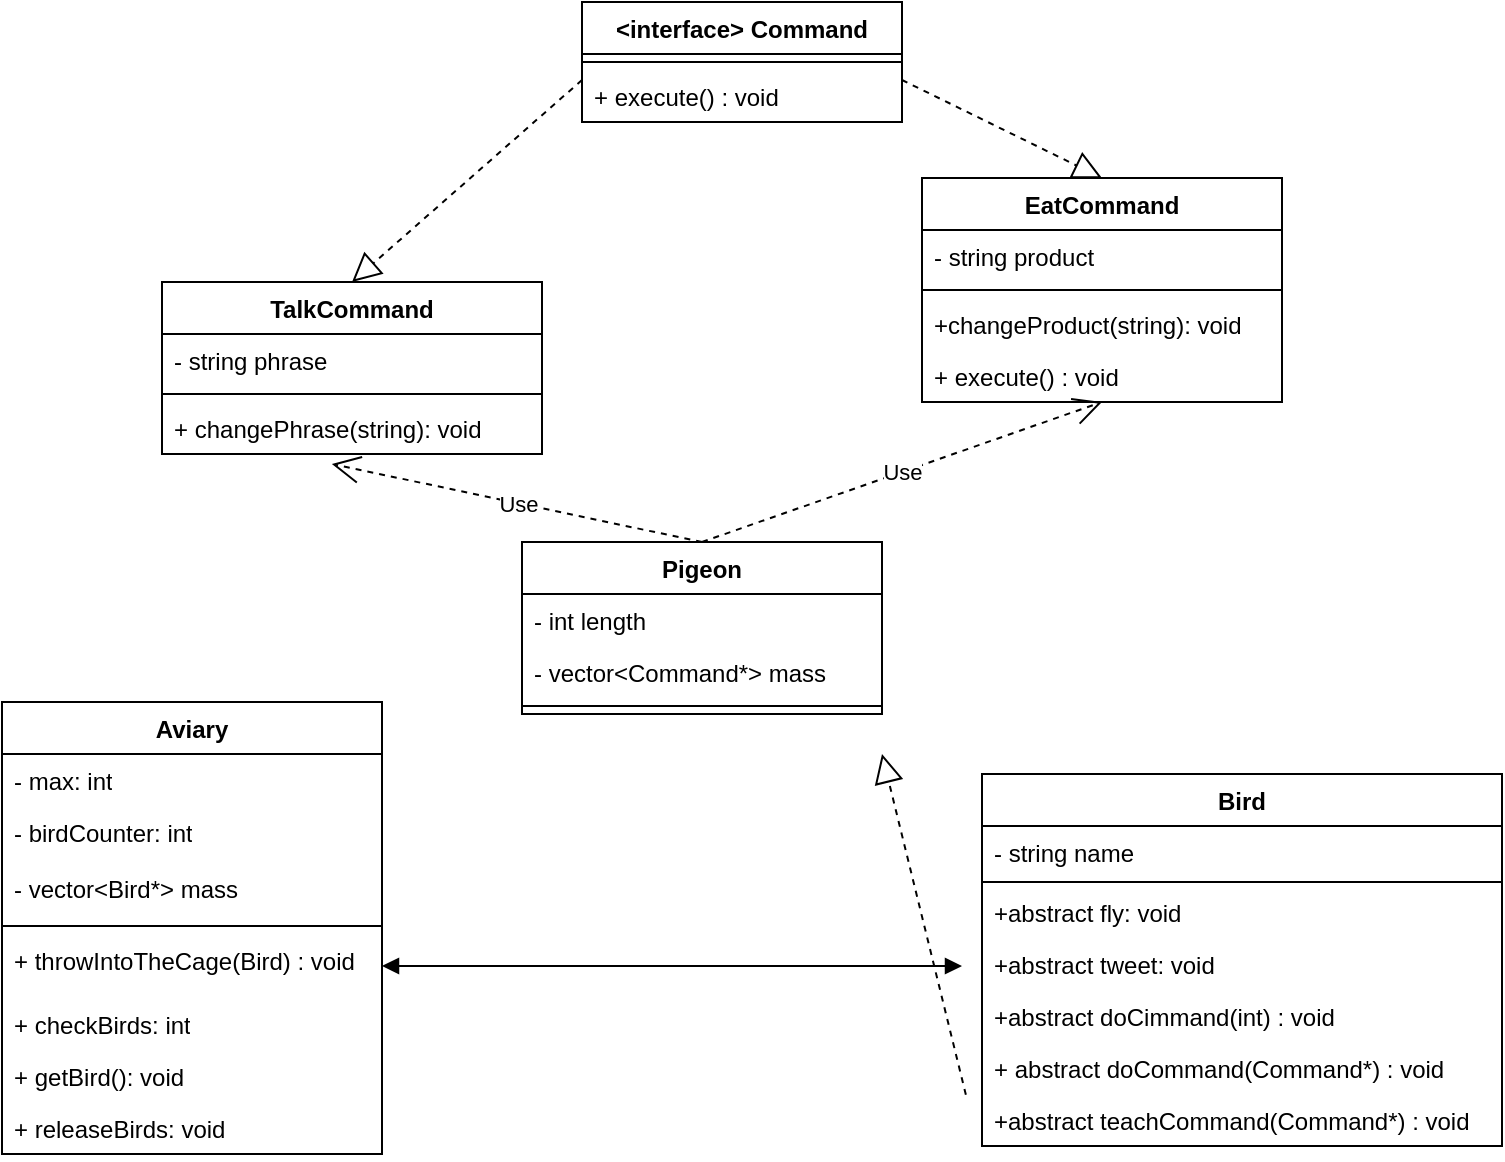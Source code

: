 <mxfile version="22.1.18" type="device">
  <diagram id="C5RBs43oDa-KdzZeNtuy" name="Page-1">
    <mxGraphModel dx="1167" dy="1787" grid="1" gridSize="10" guides="1" tooltips="1" connect="1" arrows="1" fold="1" page="1" pageScale="1" pageWidth="827" pageHeight="1169" math="0" shadow="0">
      <root>
        <mxCell id="WIyWlLk6GJQsqaUBKTNV-0" />
        <mxCell id="WIyWlLk6GJQsqaUBKTNV-1" parent="WIyWlLk6GJQsqaUBKTNV-0" />
        <mxCell id="uhzNpv3-JL6pXH79rHXt-29" value="Bird" style="swimlane;fontStyle=1;align=center;verticalAlign=top;childLayout=stackLayout;horizontal=1;startSize=26;horizontalStack=0;resizeParent=1;resizeParentMax=0;resizeLast=0;collapsible=1;marginBottom=0;whiteSpace=wrap;html=1;" parent="WIyWlLk6GJQsqaUBKTNV-1" vertex="1">
          <mxGeometry x="650" y="216" width="260" height="186" as="geometry" />
        </mxCell>
        <mxCell id="sF-ROVwDGq699BUxOLaI-40" value="- string name" style="text;strokeColor=none;fillColor=none;align=left;verticalAlign=top;spacingLeft=4;spacingRight=4;overflow=hidden;rotatable=0;points=[[0,0.5],[1,0.5]];portConstraint=eastwest;whiteSpace=wrap;html=1;" vertex="1" parent="uhzNpv3-JL6pXH79rHXt-29">
          <mxGeometry y="26" width="260" height="26" as="geometry" />
        </mxCell>
        <mxCell id="uhzNpv3-JL6pXH79rHXt-31" value="" style="line;strokeWidth=1;fillColor=none;align=left;verticalAlign=middle;spacingTop=-1;spacingLeft=3;spacingRight=3;rotatable=0;labelPosition=right;points=[];portConstraint=eastwest;strokeColor=inherit;" parent="uhzNpv3-JL6pXH79rHXt-29" vertex="1">
          <mxGeometry y="52" width="260" height="4" as="geometry" />
        </mxCell>
        <mxCell id="uhzNpv3-JL6pXH79rHXt-73" value="+abstract&amp;nbsp;fly: void" style="text;strokeColor=none;fillColor=none;align=left;verticalAlign=top;spacingLeft=4;spacingRight=4;overflow=hidden;rotatable=0;points=[[0,0.5],[1,0.5]];portConstraint=eastwest;whiteSpace=wrap;html=1;" parent="uhzNpv3-JL6pXH79rHXt-29" vertex="1">
          <mxGeometry y="56" width="260" height="26" as="geometry" />
        </mxCell>
        <mxCell id="sF-ROVwDGq699BUxOLaI-41" value="+abstract tweet: void" style="text;strokeColor=none;fillColor=none;align=left;verticalAlign=top;spacingLeft=4;spacingRight=4;overflow=hidden;rotatable=0;points=[[0,0.5],[1,0.5]];portConstraint=eastwest;whiteSpace=wrap;html=1;" vertex="1" parent="uhzNpv3-JL6pXH79rHXt-29">
          <mxGeometry y="82" width="260" height="26" as="geometry" />
        </mxCell>
        <mxCell id="sF-ROVwDGq699BUxOLaI-42" value="+abstract doCimmand(int) : void" style="text;strokeColor=none;fillColor=none;align=left;verticalAlign=top;spacingLeft=4;spacingRight=4;overflow=hidden;rotatable=0;points=[[0,0.5],[1,0.5]];portConstraint=eastwest;whiteSpace=wrap;html=1;" vertex="1" parent="uhzNpv3-JL6pXH79rHXt-29">
          <mxGeometry y="108" width="260" height="26" as="geometry" />
        </mxCell>
        <mxCell id="sF-ROVwDGq699BUxOLaI-43" value="+ abstract doCommand(Command*) : void" style="text;strokeColor=none;fillColor=none;align=left;verticalAlign=top;spacingLeft=4;spacingRight=4;overflow=hidden;rotatable=0;points=[[0,0.5],[1,0.5]];portConstraint=eastwest;whiteSpace=wrap;html=1;" vertex="1" parent="uhzNpv3-JL6pXH79rHXt-29">
          <mxGeometry y="134" width="260" height="26" as="geometry" />
        </mxCell>
        <mxCell id="uhzNpv3-JL6pXH79rHXt-32" value="+abstract&amp;nbsp;teachCommand(Command*) : void" style="text;strokeColor=none;fillColor=none;align=left;verticalAlign=top;spacingLeft=4;spacingRight=4;overflow=hidden;rotatable=0;points=[[0,0.5],[1,0.5]];portConstraint=eastwest;whiteSpace=wrap;html=1;" parent="uhzNpv3-JL6pXH79rHXt-29" vertex="1">
          <mxGeometry y="160" width="260" height="26" as="geometry" />
        </mxCell>
        <mxCell id="uhzNpv3-JL6pXH79rHXt-46" value="Aviary" style="swimlane;fontStyle=1;align=center;verticalAlign=top;childLayout=stackLayout;horizontal=1;startSize=26;horizontalStack=0;resizeParent=1;resizeParentMax=0;resizeLast=0;collapsible=1;marginBottom=0;whiteSpace=wrap;html=1;" parent="WIyWlLk6GJQsqaUBKTNV-1" vertex="1">
          <mxGeometry x="160" y="180" width="190" height="226" as="geometry" />
        </mxCell>
        <mxCell id="uhzNpv3-JL6pXH79rHXt-50" value="- max: int" style="text;strokeColor=none;fillColor=none;align=left;verticalAlign=top;spacingLeft=4;spacingRight=4;overflow=hidden;rotatable=0;points=[[0,0.5],[1,0.5]];portConstraint=eastwest;whiteSpace=wrap;html=1;" parent="uhzNpv3-JL6pXH79rHXt-46" vertex="1">
          <mxGeometry y="26" width="190" height="26" as="geometry" />
        </mxCell>
        <mxCell id="uhzNpv3-JL6pXH79rHXt-52" value="- birdCounter: int" style="text;strokeColor=none;fillColor=none;align=left;verticalAlign=top;spacingLeft=4;spacingRight=4;overflow=hidden;rotatable=0;points=[[0,0.5],[1,0.5]];portConstraint=eastwest;whiteSpace=wrap;html=1;" parent="uhzNpv3-JL6pXH79rHXt-46" vertex="1">
          <mxGeometry y="52" width="190" height="28" as="geometry" />
        </mxCell>
        <mxCell id="sF-ROVwDGq699BUxOLaI-46" value="-&amp;nbsp;vector&amp;lt;Bird*&amp;gt; mass" style="text;strokeColor=none;fillColor=none;align=left;verticalAlign=top;spacingLeft=4;spacingRight=4;overflow=hidden;rotatable=0;points=[[0,0.5],[1,0.5]];portConstraint=eastwest;whiteSpace=wrap;html=1;" vertex="1" parent="uhzNpv3-JL6pXH79rHXt-46">
          <mxGeometry y="80" width="190" height="28" as="geometry" />
        </mxCell>
        <mxCell id="uhzNpv3-JL6pXH79rHXt-48" value="" style="line;strokeWidth=1;fillColor=none;align=left;verticalAlign=middle;spacingTop=-1;spacingLeft=3;spacingRight=3;rotatable=0;labelPosition=right;points=[];portConstraint=eastwest;strokeColor=inherit;" parent="uhzNpv3-JL6pXH79rHXt-46" vertex="1">
          <mxGeometry y="108" width="190" height="8" as="geometry" />
        </mxCell>
        <mxCell id="uhzNpv3-JL6pXH79rHXt-74" value="+&amp;nbsp;throwIntoTheСage(Bird) : void" style="text;strokeColor=none;fillColor=none;align=left;verticalAlign=top;spacingLeft=4;spacingRight=4;overflow=hidden;rotatable=0;points=[[0,0.5],[1,0.5]];portConstraint=eastwest;whiteSpace=wrap;html=1;" parent="uhzNpv3-JL6pXH79rHXt-46" vertex="1">
          <mxGeometry y="116" width="190" height="32" as="geometry" />
        </mxCell>
        <mxCell id="sF-ROVwDGq699BUxOLaI-32" value="+ checkBirds: int" style="text;strokeColor=none;fillColor=none;align=left;verticalAlign=top;spacingLeft=4;spacingRight=4;overflow=hidden;rotatable=0;points=[[0,0.5],[1,0.5]];portConstraint=eastwest;whiteSpace=wrap;html=1;" vertex="1" parent="uhzNpv3-JL6pXH79rHXt-46">
          <mxGeometry y="148" width="190" height="26" as="geometry" />
        </mxCell>
        <mxCell id="uhzNpv3-JL6pXH79rHXt-49" value="+ getBird(): void" style="text;strokeColor=none;fillColor=none;align=left;verticalAlign=top;spacingLeft=4;spacingRight=4;overflow=hidden;rotatable=0;points=[[0,0.5],[1,0.5]];portConstraint=eastwest;whiteSpace=wrap;html=1;" parent="uhzNpv3-JL6pXH79rHXt-46" vertex="1">
          <mxGeometry y="174" width="190" height="26" as="geometry" />
        </mxCell>
        <mxCell id="uhzNpv3-JL6pXH79rHXt-53" value="+&amp;nbsp;releaseBirds: void" style="text;strokeColor=none;fillColor=none;align=left;verticalAlign=top;spacingLeft=4;spacingRight=4;overflow=hidden;rotatable=0;points=[[0,0.5],[1,0.5]];portConstraint=eastwest;whiteSpace=wrap;html=1;" parent="uhzNpv3-JL6pXH79rHXt-46" vertex="1">
          <mxGeometry y="200" width="190" height="26" as="geometry" />
        </mxCell>
        <mxCell id="uhzNpv3-JL6pXH79rHXt-54" value="Pigeon" style="swimlane;fontStyle=1;align=center;verticalAlign=top;childLayout=stackLayout;horizontal=1;startSize=26;horizontalStack=0;resizeParent=1;resizeParentMax=0;resizeLast=0;collapsible=1;marginBottom=0;whiteSpace=wrap;html=1;" parent="WIyWlLk6GJQsqaUBKTNV-1" vertex="1">
          <mxGeometry x="420" y="100" width="180" height="86" as="geometry" />
        </mxCell>
        <mxCell id="sF-ROVwDGq699BUxOLaI-44" value="- int length" style="text;strokeColor=none;fillColor=none;align=left;verticalAlign=top;spacingLeft=4;spacingRight=4;overflow=hidden;rotatable=0;points=[[0,0.5],[1,0.5]];portConstraint=eastwest;whiteSpace=wrap;html=1;" vertex="1" parent="uhzNpv3-JL6pXH79rHXt-54">
          <mxGeometry y="26" width="180" height="26" as="geometry" />
        </mxCell>
        <mxCell id="sF-ROVwDGq699BUxOLaI-45" value="-&amp;nbsp;vector&amp;lt;Command*&amp;gt; mass" style="text;strokeColor=none;fillColor=none;align=left;verticalAlign=top;spacingLeft=4;spacingRight=4;overflow=hidden;rotatable=0;points=[[0,0.5],[1,0.5]];portConstraint=eastwest;whiteSpace=wrap;html=1;" vertex="1" parent="uhzNpv3-JL6pXH79rHXt-54">
          <mxGeometry y="52" width="180" height="26" as="geometry" />
        </mxCell>
        <mxCell id="uhzNpv3-JL6pXH79rHXt-56" value="" style="line;strokeWidth=1;fillColor=none;align=left;verticalAlign=middle;spacingTop=-1;spacingLeft=3;spacingRight=3;rotatable=0;labelPosition=right;points=[];portConstraint=eastwest;strokeColor=inherit;" parent="uhzNpv3-JL6pXH79rHXt-54" vertex="1">
          <mxGeometry y="78" width="180" height="8" as="geometry" />
        </mxCell>
        <mxCell id="sF-ROVwDGq699BUxOLaI-15" value="&amp;lt;interface&amp;gt; Command" style="swimlane;fontStyle=1;align=center;verticalAlign=top;childLayout=stackLayout;horizontal=1;startSize=26;horizontalStack=0;resizeParent=1;resizeParentMax=0;resizeLast=0;collapsible=1;marginBottom=0;whiteSpace=wrap;html=1;" vertex="1" parent="WIyWlLk6GJQsqaUBKTNV-1">
          <mxGeometry x="450" y="-170" width="160" height="60" as="geometry" />
        </mxCell>
        <mxCell id="sF-ROVwDGq699BUxOLaI-17" value="" style="line;strokeWidth=1;fillColor=none;align=left;verticalAlign=middle;spacingTop=-1;spacingLeft=3;spacingRight=3;rotatable=0;labelPosition=right;points=[];portConstraint=eastwest;strokeColor=inherit;" vertex="1" parent="sF-ROVwDGq699BUxOLaI-15">
          <mxGeometry y="26" width="160" height="8" as="geometry" />
        </mxCell>
        <mxCell id="sF-ROVwDGq699BUxOLaI-18" value="+ execute() : void" style="text;strokeColor=none;fillColor=none;align=left;verticalAlign=top;spacingLeft=4;spacingRight=4;overflow=hidden;rotatable=0;points=[[0,0.5],[1,0.5]];portConstraint=eastwest;whiteSpace=wrap;html=1;" vertex="1" parent="sF-ROVwDGq699BUxOLaI-15">
          <mxGeometry y="34" width="160" height="26" as="geometry" />
        </mxCell>
        <mxCell id="sF-ROVwDGq699BUxOLaI-19" value="TalkCommand" style="swimlane;fontStyle=1;align=center;verticalAlign=top;childLayout=stackLayout;horizontal=1;startSize=26;horizontalStack=0;resizeParent=1;resizeParentMax=0;resizeLast=0;collapsible=1;marginBottom=0;whiteSpace=wrap;html=1;" vertex="1" parent="WIyWlLk6GJQsqaUBKTNV-1">
          <mxGeometry x="240" y="-30" width="190" height="86" as="geometry" />
        </mxCell>
        <mxCell id="sF-ROVwDGq699BUxOLaI-20" value="- string phrase" style="text;strokeColor=none;fillColor=none;align=left;verticalAlign=top;spacingLeft=4;spacingRight=4;overflow=hidden;rotatable=0;points=[[0,0.5],[1,0.5]];portConstraint=eastwest;whiteSpace=wrap;html=1;" vertex="1" parent="sF-ROVwDGq699BUxOLaI-19">
          <mxGeometry y="26" width="190" height="26" as="geometry" />
        </mxCell>
        <mxCell id="sF-ROVwDGq699BUxOLaI-21" value="" style="line;strokeWidth=1;fillColor=none;align=left;verticalAlign=middle;spacingTop=-1;spacingLeft=3;spacingRight=3;rotatable=0;labelPosition=right;points=[];portConstraint=eastwest;strokeColor=inherit;" vertex="1" parent="sF-ROVwDGq699BUxOLaI-19">
          <mxGeometry y="52" width="190" height="8" as="geometry" />
        </mxCell>
        <mxCell id="sF-ROVwDGq699BUxOLaI-22" value="+&amp;nbsp;changePhrase(string): void" style="text;strokeColor=none;fillColor=none;align=left;verticalAlign=top;spacingLeft=4;spacingRight=4;overflow=hidden;rotatable=0;points=[[0,0.5],[1,0.5]];portConstraint=eastwest;whiteSpace=wrap;html=1;" vertex="1" parent="sF-ROVwDGq699BUxOLaI-19">
          <mxGeometry y="60" width="190" height="26" as="geometry" />
        </mxCell>
        <mxCell id="sF-ROVwDGq699BUxOLaI-23" value="EatCommand" style="swimlane;fontStyle=1;align=center;verticalAlign=top;childLayout=stackLayout;horizontal=1;startSize=26;horizontalStack=0;resizeParent=1;resizeParentMax=0;resizeLast=0;collapsible=1;marginBottom=0;whiteSpace=wrap;html=1;" vertex="1" parent="WIyWlLk6GJQsqaUBKTNV-1">
          <mxGeometry x="620" y="-82" width="180" height="112" as="geometry" />
        </mxCell>
        <mxCell id="sF-ROVwDGq699BUxOLaI-37" value="- string product&amp;nbsp;" style="text;strokeColor=none;fillColor=none;align=left;verticalAlign=top;spacingLeft=4;spacingRight=4;overflow=hidden;rotatable=0;points=[[0,0.5],[1,0.5]];portConstraint=eastwest;whiteSpace=wrap;html=1;" vertex="1" parent="sF-ROVwDGq699BUxOLaI-23">
          <mxGeometry y="26" width="180" height="26" as="geometry" />
        </mxCell>
        <mxCell id="sF-ROVwDGq699BUxOLaI-25" value="" style="line;strokeWidth=1;fillColor=none;align=left;verticalAlign=middle;spacingTop=-1;spacingLeft=3;spacingRight=3;rotatable=0;labelPosition=right;points=[];portConstraint=eastwest;strokeColor=inherit;" vertex="1" parent="sF-ROVwDGq699BUxOLaI-23">
          <mxGeometry y="52" width="180" height="8" as="geometry" />
        </mxCell>
        <mxCell id="sF-ROVwDGq699BUxOLaI-36" value="+changeProduct(string): void" style="text;strokeColor=none;fillColor=none;align=left;verticalAlign=top;spacingLeft=4;spacingRight=4;overflow=hidden;rotatable=0;points=[[0,0.5],[1,0.5]];portConstraint=eastwest;whiteSpace=wrap;html=1;" vertex="1" parent="sF-ROVwDGq699BUxOLaI-23">
          <mxGeometry y="60" width="180" height="26" as="geometry" />
        </mxCell>
        <mxCell id="sF-ROVwDGq699BUxOLaI-38" value="+ execute() : void" style="text;strokeColor=none;fillColor=none;align=left;verticalAlign=top;spacingLeft=4;spacingRight=4;overflow=hidden;rotatable=0;points=[[0,0.5],[1,0.5]];portConstraint=eastwest;whiteSpace=wrap;html=1;" vertex="1" parent="sF-ROVwDGq699BUxOLaI-23">
          <mxGeometry y="86" width="180" height="26" as="geometry" />
        </mxCell>
        <mxCell id="sF-ROVwDGq699BUxOLaI-28" value="" style="endArrow=block;dashed=1;endFill=0;endSize=12;html=1;rounded=0;entryX=0.5;entryY=0;entryDx=0;entryDy=0;exitX=0;exitY=0.5;exitDx=0;exitDy=0;" edge="1" parent="WIyWlLk6GJQsqaUBKTNV-1" target="sF-ROVwDGq699BUxOLaI-19">
          <mxGeometry width="160" relative="1" as="geometry">
            <mxPoint x="450" y="-131" as="sourcePoint" />
            <mxPoint x="500" y="-130" as="targetPoint" />
          </mxGeometry>
        </mxCell>
        <mxCell id="sF-ROVwDGq699BUxOLaI-29" value="" style="endArrow=block;dashed=1;endFill=0;endSize=12;html=1;rounded=0;entryX=0.5;entryY=0;entryDx=0;entryDy=0;exitX=1;exitY=0.5;exitDx=0;exitDy=0;" edge="1" parent="WIyWlLk6GJQsqaUBKTNV-1" target="sF-ROVwDGq699BUxOLaI-23">
          <mxGeometry width="160" relative="1" as="geometry">
            <mxPoint x="610" y="-131" as="sourcePoint" />
            <mxPoint x="730" y="-50" as="targetPoint" />
          </mxGeometry>
        </mxCell>
        <mxCell id="sF-ROVwDGq699BUxOLaI-30" value="Use" style="endArrow=open;endSize=12;dashed=1;html=1;rounded=0;exitX=0.5;exitY=0;exitDx=0;exitDy=0;entryX=0.447;entryY=1.192;entryDx=0;entryDy=0;entryPerimeter=0;" edge="1" parent="WIyWlLk6GJQsqaUBKTNV-1" source="uhzNpv3-JL6pXH79rHXt-54" target="sF-ROVwDGq699BUxOLaI-22">
          <mxGeometry width="160" relative="1" as="geometry">
            <mxPoint x="450" y="70" as="sourcePoint" />
            <mxPoint x="610" y="70" as="targetPoint" />
          </mxGeometry>
        </mxCell>
        <mxCell id="sF-ROVwDGq699BUxOLaI-34" value="Use" style="endArrow=open;endSize=12;dashed=1;html=1;rounded=0;exitX=0.5;exitY=0;exitDx=0;exitDy=0;entryX=0.5;entryY=1;entryDx=0;entryDy=0;" edge="1" parent="WIyWlLk6GJQsqaUBKTNV-1" source="uhzNpv3-JL6pXH79rHXt-54" target="sF-ROVwDGq699BUxOLaI-23">
          <mxGeometry width="160" relative="1" as="geometry">
            <mxPoint x="550" y="60" as="sourcePoint" />
            <mxPoint x="710" y="60" as="targetPoint" />
          </mxGeometry>
        </mxCell>
        <mxCell id="sF-ROVwDGq699BUxOLaI-35" value="" style="endArrow=block;dashed=1;endFill=0;endSize=12;html=1;rounded=0;exitX=-0.031;exitY=0.014;exitDx=0;exitDy=0;exitPerimeter=0;entryX=1;entryY=0.5;entryDx=0;entryDy=0;" edge="1" parent="WIyWlLk6GJQsqaUBKTNV-1" source="uhzNpv3-JL6pXH79rHXt-32">
          <mxGeometry width="160" relative="1" as="geometry">
            <mxPoint x="530" y="270" as="sourcePoint" />
            <mxPoint x="600.0" y="206" as="targetPoint" />
          </mxGeometry>
        </mxCell>
        <mxCell id="sF-ROVwDGq699BUxOLaI-47" value="" style="endArrow=block;startArrow=block;endFill=1;startFill=1;html=1;rounded=0;exitX=1;exitY=0.5;exitDx=0;exitDy=0;" edge="1" parent="WIyWlLk6GJQsqaUBKTNV-1" source="uhzNpv3-JL6pXH79rHXt-74">
          <mxGeometry width="160" relative="1" as="geometry">
            <mxPoint x="414" y="280" as="sourcePoint" />
            <mxPoint x="640" y="312" as="targetPoint" />
          </mxGeometry>
        </mxCell>
      </root>
    </mxGraphModel>
  </diagram>
</mxfile>
